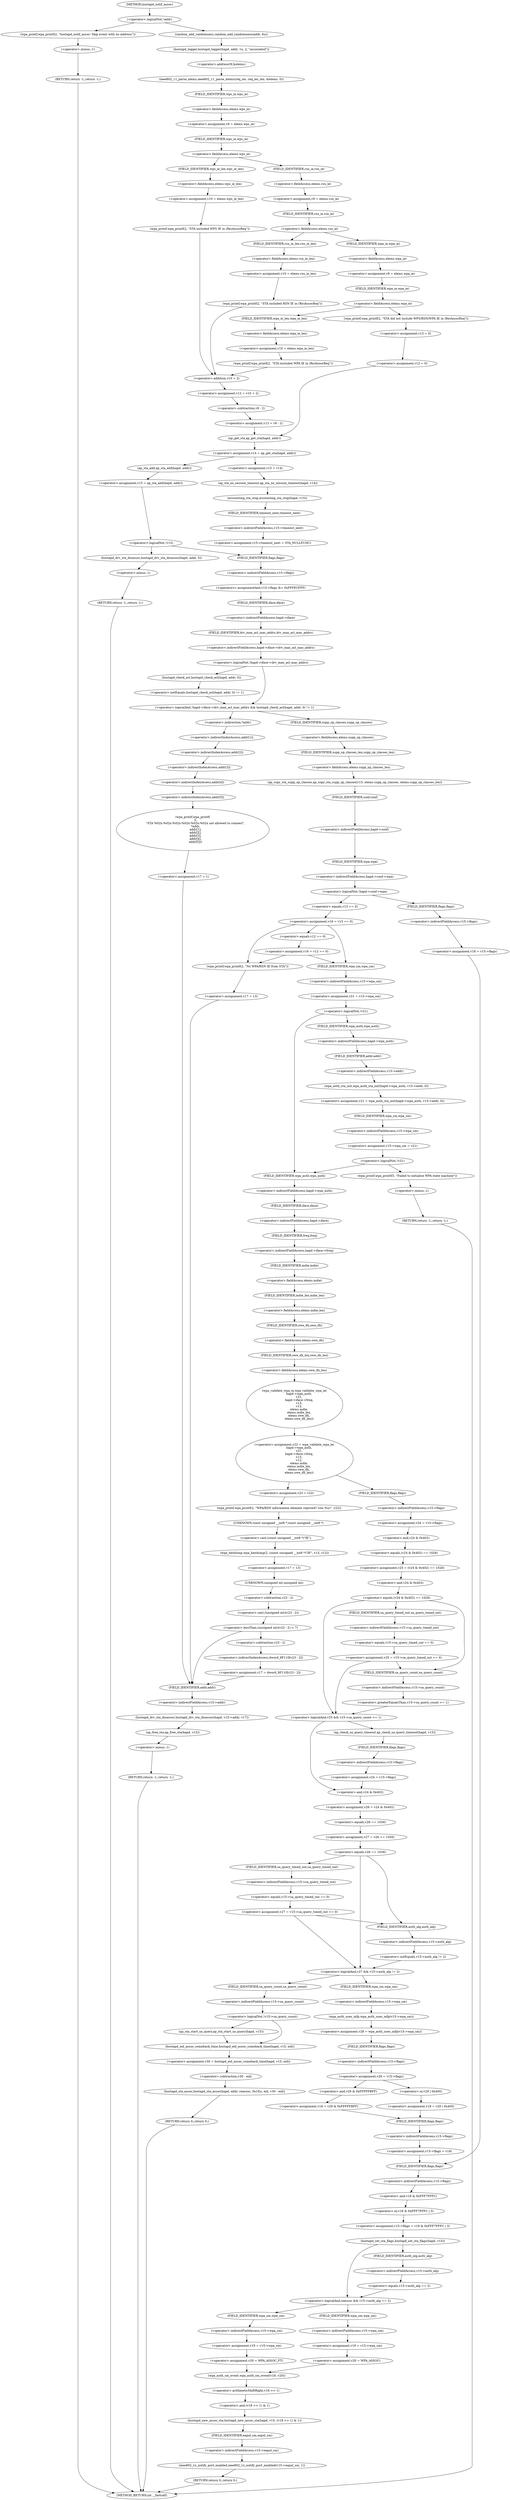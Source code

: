 digraph hostapd_notif_assoc {  
"1000155" [label = "(<operator>.logicalNot,!addr)" ]
"1000158" [label = "(wpa_printf,wpa_printf(2, \"hostapd_notif_assoc: Skip event with no address\"))" ]
"1000161" [label = "(RETURN,return -1;,return -1;)" ]
"1000162" [label = "(<operator>.minus,-1)" ]
"1000164" [label = "(random_add_randomness,random_add_randomness(addr, 6u))" ]
"1000167" [label = "(hostapd_logger,hostapd_logger(hapd, addr, 1u, 2, \"associated\"))" ]
"1000173" [label = "(ieee802_11_parse_elems,ieee802_11_parse_elems(req_ies, req_ies_len, &elems, 0))" ]
"1000176" [label = "(<operator>.addressOf,&elems)" ]
"1000179" [label = "(<operator>.assignment,v9 = elems.wps_ie)" ]
"1000181" [label = "(<operator>.fieldAccess,elems.wps_ie)" ]
"1000183" [label = "(FIELD_IDENTIFIER,wps_ie,wps_ie)" ]
"1000185" [label = "(<operator>.fieldAccess,elems.wps_ie)" ]
"1000187" [label = "(FIELD_IDENTIFIER,wps_ie,wps_ie)" ]
"1000189" [label = "(<operator>.assignment,v10 = elems.wps_ie_len)" ]
"1000191" [label = "(<operator>.fieldAccess,elems.wps_ie_len)" ]
"1000193" [label = "(FIELD_IDENTIFIER,wps_ie_len,wps_ie_len)" ]
"1000194" [label = "(wpa_printf,wpa_printf(2, \"STA included WPS IE in (Re)AssocReq\"))" ]
"1000198" [label = "(<operator>.assignment,v12 = v10 + 2)" ]
"1000200" [label = "(<operator>.addition,v10 + 2)" ]
"1000203" [label = "(<operator>.assignment,v13 = v9 - 2)" ]
"1000205" [label = "(<operator>.subtraction,v9 - 2)" ]
"1000209" [label = "(<operator>.assignment,v9 = elems.rsn_ie)" ]
"1000211" [label = "(<operator>.fieldAccess,elems.rsn_ie)" ]
"1000213" [label = "(FIELD_IDENTIFIER,rsn_ie,rsn_ie)" ]
"1000215" [label = "(<operator>.fieldAccess,elems.rsn_ie)" ]
"1000217" [label = "(FIELD_IDENTIFIER,rsn_ie,rsn_ie)" ]
"1000219" [label = "(<operator>.assignment,v10 = elems.rsn_ie_len)" ]
"1000221" [label = "(<operator>.fieldAccess,elems.rsn_ie_len)" ]
"1000223" [label = "(FIELD_IDENTIFIER,rsn_ie_len,rsn_ie_len)" ]
"1000224" [label = "(wpa_printf,wpa_printf(2, \"STA included RSN IE in (Re)AssocReq\"))" ]
"1000228" [label = "(<operator>.assignment,v9 = elems.wpa_ie)" ]
"1000230" [label = "(<operator>.fieldAccess,elems.wpa_ie)" ]
"1000232" [label = "(FIELD_IDENTIFIER,wpa_ie,wpa_ie)" ]
"1000234" [label = "(<operator>.fieldAccess,elems.wpa_ie)" ]
"1000236" [label = "(FIELD_IDENTIFIER,wpa_ie,wpa_ie)" ]
"1000238" [label = "(<operator>.assignment,v10 = elems.wpa_ie_len)" ]
"1000240" [label = "(<operator>.fieldAccess,elems.wpa_ie_len)" ]
"1000242" [label = "(FIELD_IDENTIFIER,wpa_ie_len,wpa_ie_len)" ]
"1000243" [label = "(wpa_printf,wpa_printf(2, \"STA included WPA IE in (Re)AssocReq\"))" ]
"1000247" [label = "(wpa_printf,wpa_printf(2, \"STA did not include WPS/RSN/WPA IE in (Re)AssocReq\"))" ]
"1000250" [label = "(<operator>.assignment,v13 = 0)" ]
"1000253" [label = "(<operator>.assignment,v12 = 0)" ]
"1000257" [label = "(<operator>.assignment,v14 = ap_get_sta(hapd, addr))" ]
"1000259" [label = "(ap_get_sta,ap_get_sta(hapd, addr))" ]
"1000265" [label = "(<operator>.assignment,v15 = v14)" ]
"1000268" [label = "(ap_sta_no_session_timeout,ap_sta_no_session_timeout(hapd, v14))" ]
"1000271" [label = "(accounting_sta_stop,accounting_sta_stop(hapd, v15))" ]
"1000274" [label = "(<operator>.assignment,v15->timeout_next = STA_NULLFUNC)" ]
"1000275" [label = "(<operator>.indirectFieldAccess,v15->timeout_next)" ]
"1000277" [label = "(FIELD_IDENTIFIER,timeout_next,timeout_next)" ]
"1000281" [label = "(<operator>.assignment,v15 = ap_sta_add(hapd, addr))" ]
"1000283" [label = "(ap_sta_add,ap_sta_add(hapd, addr))" ]
"1000287" [label = "(<operator>.logicalNot,!v15)" ]
"1000290" [label = "(hostapd_drv_sta_disassoc,hostapd_drv_sta_disassoc(hapd, addr, 5))" ]
"1000294" [label = "(RETURN,return -1;,return -1;)" ]
"1000295" [label = "(<operator>.minus,-1)" ]
"1000297" [label = "(<operators>.assignmentAnd,v15->flags &= 0xFFFECFFF)" ]
"1000298" [label = "(<operator>.indirectFieldAccess,v15->flags)" ]
"1000300" [label = "(FIELD_IDENTIFIER,flags,flags)" ]
"1000303" [label = "(<operator>.logicalAnd,!hapd->iface->drv_max_acl_mac_addrs && hostapd_check_acl(hapd, addr, 0) != 1)" ]
"1000304" [label = "(<operator>.logicalNot,!hapd->iface->drv_max_acl_mac_addrs)" ]
"1000305" [label = "(<operator>.indirectFieldAccess,hapd->iface->drv_max_acl_mac_addrs)" ]
"1000306" [label = "(<operator>.indirectFieldAccess,hapd->iface)" ]
"1000308" [label = "(FIELD_IDENTIFIER,iface,iface)" ]
"1000309" [label = "(FIELD_IDENTIFIER,drv_max_acl_mac_addrs,drv_max_acl_mac_addrs)" ]
"1000310" [label = "(<operator>.notEquals,hostapd_check_acl(hapd, addr, 0) != 1)" ]
"1000311" [label = "(hostapd_check_acl,hostapd_check_acl(hapd, addr, 0))" ]
"1000317" [label = "(wpa_printf,wpa_printf(\n      3,\n      \"STA %02x:%02x:%02x:%02x:%02x:%02x not allowed to connect\",\n      *addr,\n      addr[1],\n      addr[2],\n      addr[3],\n      addr[4],\n      addr[5]))" ]
"1000320" [label = "(<operator>.indirection,*addr)" ]
"1000322" [label = "(<operator>.indirectIndexAccess,addr[1])" ]
"1000325" [label = "(<operator>.indirectIndexAccess,addr[2])" ]
"1000328" [label = "(<operator>.indirectIndexAccess,addr[3])" ]
"1000331" [label = "(<operator>.indirectIndexAccess,addr[4])" ]
"1000334" [label = "(<operator>.indirectIndexAccess,addr[5])" ]
"1000337" [label = "(<operator>.assignment,v17 = 1)" ]
"1000341" [label = "(ap_copy_sta_supp_op_classes,ap_copy_sta_supp_op_classes(v15, elems.supp_op_classes, elems.supp_op_classes_len))" ]
"1000343" [label = "(<operator>.fieldAccess,elems.supp_op_classes)" ]
"1000345" [label = "(FIELD_IDENTIFIER,supp_op_classes,supp_op_classes)" ]
"1000346" [label = "(<operator>.fieldAccess,elems.supp_op_classes_len)" ]
"1000348" [label = "(FIELD_IDENTIFIER,supp_op_classes_len,supp_op_classes_len)" ]
"1000350" [label = "(<operator>.logicalNot,!hapd->conf->wpa)" ]
"1000351" [label = "(<operator>.indirectFieldAccess,hapd->conf->wpa)" ]
"1000352" [label = "(<operator>.indirectFieldAccess,hapd->conf)" ]
"1000354" [label = "(FIELD_IDENTIFIER,conf,conf)" ]
"1000355" [label = "(FIELD_IDENTIFIER,wpa,wpa)" ]
"1000357" [label = "(<operator>.assignment,v18 = v15->flags)" ]
"1000359" [label = "(<operator>.indirectFieldAccess,v15->flags)" ]
"1000361" [label = "(FIELD_IDENTIFIER,flags,flags)" ]
"1000363" [label = "(<operator>.assignment,v16 = v13 == 0)" ]
"1000365" [label = "(<operator>.equals,v13 == 0)" ]
"1000370" [label = "(<operator>.assignment,v16 = v12 == 0)" ]
"1000372" [label = "(<operator>.equals,v12 == 0)" ]
"1000378" [label = "(wpa_printf,wpa_printf(2, \"No WPA/RSN IE from STA\"))" ]
"1000381" [label = "(<operator>.assignment,v17 = 13)" ]
"1000385" [label = "(hostapd_drv_sta_disassoc,hostapd_drv_sta_disassoc(hapd, v15->addr, v17))" ]
"1000387" [label = "(<operator>.indirectFieldAccess,v15->addr)" ]
"1000389" [label = "(FIELD_IDENTIFIER,addr,addr)" ]
"1000391" [label = "(ap_free_sta,ap_free_sta(hapd, v15))" ]
"1000394" [label = "(RETURN,return -1;,return -1;)" ]
"1000395" [label = "(<operator>.minus,-1)" ]
"1000397" [label = "(<operator>.assignment,v21 = v15->wpa_sm)" ]
"1000399" [label = "(<operator>.indirectFieldAccess,v15->wpa_sm)" ]
"1000401" [label = "(FIELD_IDENTIFIER,wpa_sm,wpa_sm)" ]
"1000403" [label = "(<operator>.logicalNot,!v21)" ]
"1000406" [label = "(<operator>.assignment,v21 = wpa_auth_sta_init(hapd->wpa_auth, v15->addr, 0))" ]
"1000408" [label = "(wpa_auth_sta_init,wpa_auth_sta_init(hapd->wpa_auth, v15->addr, 0))" ]
"1000409" [label = "(<operator>.indirectFieldAccess,hapd->wpa_auth)" ]
"1000411" [label = "(FIELD_IDENTIFIER,wpa_auth,wpa_auth)" ]
"1000412" [label = "(<operator>.indirectFieldAccess,v15->addr)" ]
"1000414" [label = "(FIELD_IDENTIFIER,addr,addr)" ]
"1000416" [label = "(<operator>.assignment,v15->wpa_sm = v21)" ]
"1000417" [label = "(<operator>.indirectFieldAccess,v15->wpa_sm)" ]
"1000419" [label = "(FIELD_IDENTIFIER,wpa_sm,wpa_sm)" ]
"1000422" [label = "(<operator>.logicalNot,!v21)" ]
"1000425" [label = "(wpa_printf,wpa_printf(5, \"Failed to initialize WPA state machine\"))" ]
"1000428" [label = "(RETURN,return -1;,return -1;)" ]
"1000429" [label = "(<operator>.minus,-1)" ]
"1000431" [label = "(<operator>.assignment,v22 = wpa_validate_wpa_ie(\n          hapd->wpa_auth,\n          v21,\n          hapd->iface->freq,\n          v13,\n          v12,\n          elems.mdie,\n          elems.mdie_len,\n          elems.owe_dh,\n          elems.owe_dh_len))" ]
"1000433" [label = "(wpa_validate_wpa_ie,wpa_validate_wpa_ie(\n          hapd->wpa_auth,\n          v21,\n          hapd->iface->freq,\n          v13,\n          v12,\n          elems.mdie,\n          elems.mdie_len,\n          elems.owe_dh,\n          elems.owe_dh_len))" ]
"1000434" [label = "(<operator>.indirectFieldAccess,hapd->wpa_auth)" ]
"1000436" [label = "(FIELD_IDENTIFIER,wpa_auth,wpa_auth)" ]
"1000438" [label = "(<operator>.indirectFieldAccess,hapd->iface->freq)" ]
"1000439" [label = "(<operator>.indirectFieldAccess,hapd->iface)" ]
"1000441" [label = "(FIELD_IDENTIFIER,iface,iface)" ]
"1000442" [label = "(FIELD_IDENTIFIER,freq,freq)" ]
"1000445" [label = "(<operator>.fieldAccess,elems.mdie)" ]
"1000447" [label = "(FIELD_IDENTIFIER,mdie,mdie)" ]
"1000448" [label = "(<operator>.fieldAccess,elems.mdie_len)" ]
"1000450" [label = "(FIELD_IDENTIFIER,mdie_len,mdie_len)" ]
"1000451" [label = "(<operator>.fieldAccess,elems.owe_dh)" ]
"1000453" [label = "(FIELD_IDENTIFIER,owe_dh,owe_dh)" ]
"1000454" [label = "(<operator>.fieldAccess,elems.owe_dh_len)" ]
"1000456" [label = "(FIELD_IDENTIFIER,owe_dh_len,owe_dh_len)" ]
"1000460" [label = "(<operator>.assignment,v23 = v22)" ]
"1000463" [label = "(wpa_printf,wpa_printf(2, \"WPA/RSN information element rejected? (res %u)\", v22))" ]
"1000467" [label = "(wpa_hexdump,wpa_hexdump(2, (const unsigned __int8 *)\"IE\", v13, v12))" ]
"1000469" [label = "(<operator>.cast,(const unsigned __int8 *)\"IE\")" ]
"1000470" [label = "(UNKNOWN,const unsigned __int8 *,const unsigned __int8 *)" ]
"1000474" [label = "(<operator>.assignment,v17 = 13)" ]
"1000478" [label = "(<operator>.lessThan,(unsigned int)(v23 - 2) < 7)" ]
"1000479" [label = "(<operator>.cast,(unsigned int)(v23 - 2))" ]
"1000480" [label = "(UNKNOWN,unsigned int,unsigned int)" ]
"1000481" [label = "(<operator>.subtraction,v23 - 2)" ]
"1000485" [label = "(<operator>.assignment,v17 = dword_9F110[v23 - 2])" ]
"1000487" [label = "(<operator>.indirectIndexAccess,dword_9F110[v23 - 2])" ]
"1000489" [label = "(<operator>.subtraction,v23 - 2)" ]
"1000493" [label = "(<operator>.assignment,v24 = v15->flags)" ]
"1000495" [label = "(<operator>.indirectFieldAccess,v15->flags)" ]
"1000497" [label = "(FIELD_IDENTIFIER,flags,flags)" ]
"1000498" [label = "(<operator>.assignment,v25 = (v24 & 0x402) == 1026)" ]
"1000500" [label = "(<operator>.equals,(v24 & 0x402) == 1026)" ]
"1000501" [label = "(<operator>.and,v24 & 0x402)" ]
"1000506" [label = "(<operator>.equals,(v24 & 0x402) == 1026)" ]
"1000507" [label = "(<operator>.and,v24 & 0x402)" ]
"1000511" [label = "(<operator>.assignment,v25 = v15->sa_query_timed_out == 0)" ]
"1000513" [label = "(<operator>.equals,v15->sa_query_timed_out == 0)" ]
"1000514" [label = "(<operator>.indirectFieldAccess,v15->sa_query_timed_out)" ]
"1000516" [label = "(FIELD_IDENTIFIER,sa_query_timed_out,sa_query_timed_out)" ]
"1000519" [label = "(<operator>.logicalAnd,v25 && v15->sa_query_count >= 1)" ]
"1000521" [label = "(<operator>.greaterEqualsThan,v15->sa_query_count >= 1)" ]
"1000522" [label = "(<operator>.indirectFieldAccess,v15->sa_query_count)" ]
"1000524" [label = "(FIELD_IDENTIFIER,sa_query_count,sa_query_count)" ]
"1000527" [label = "(ap_check_sa_query_timeout,ap_check_sa_query_timeout(hapd, v15))" ]
"1000530" [label = "(<operator>.assignment,v24 = v15->flags)" ]
"1000532" [label = "(<operator>.indirectFieldAccess,v15->flags)" ]
"1000534" [label = "(FIELD_IDENTIFIER,flags,flags)" ]
"1000535" [label = "(<operator>.assignment,v26 = v24 & 0x402)" ]
"1000537" [label = "(<operator>.and,v24 & 0x402)" ]
"1000540" [label = "(<operator>.assignment,v27 = v26 == 1026)" ]
"1000542" [label = "(<operator>.equals,v26 == 1026)" ]
"1000546" [label = "(<operator>.equals,v26 == 1026)" ]
"1000549" [label = "(<operator>.assignment,v27 = v15->sa_query_timed_out == 0)" ]
"1000551" [label = "(<operator>.equals,v15->sa_query_timed_out == 0)" ]
"1000552" [label = "(<operator>.indirectFieldAccess,v15->sa_query_timed_out)" ]
"1000554" [label = "(FIELD_IDENTIFIER,sa_query_timed_out,sa_query_timed_out)" ]
"1000557" [label = "(<operator>.logicalAnd,v27 && v15->auth_alg != 2)" ]
"1000559" [label = "(<operator>.notEquals,v15->auth_alg != 2)" ]
"1000560" [label = "(<operator>.indirectFieldAccess,v15->auth_alg)" ]
"1000562" [label = "(FIELD_IDENTIFIER,auth_alg,auth_alg)" ]
"1000566" [label = "(<operator>.logicalNot,!v15->sa_query_count)" ]
"1000567" [label = "(<operator>.indirectFieldAccess,v15->sa_query_count)" ]
"1000569" [label = "(FIELD_IDENTIFIER,sa_query_count,sa_query_count)" ]
"1000570" [label = "(ap_sta_start_sa_query,ap_sta_start_sa_query(hapd, v15))" ]
"1000573" [label = "(<operator>.assignment,v30 = hostapd_eid_assoc_comeback_time(hapd, v15, eid))" ]
"1000575" [label = "(hostapd_eid_assoc_comeback_time,hostapd_eid_assoc_comeback_time(hapd, v15, eid))" ]
"1000579" [label = "(hostapd_sta_assoc,hostapd_sta_assoc(hapd, addr, reassoc, 0x1Eu, eid, v30 - eid))" ]
"1000585" [label = "(<operator>.subtraction,v30 - eid)" ]
"1000588" [label = "(RETURN,return 0;,return 0;)" ]
"1000590" [label = "(<operator>.assignment,v28 = wpa_auth_uses_mfp(v15->wpa_sm))" ]
"1000592" [label = "(wpa_auth_uses_mfp,wpa_auth_uses_mfp(v15->wpa_sm))" ]
"1000593" [label = "(<operator>.indirectFieldAccess,v15->wpa_sm)" ]
"1000595" [label = "(FIELD_IDENTIFIER,wpa_sm,wpa_sm)" ]
"1000596" [label = "(<operator>.assignment,v29 = v15->flags)" ]
"1000598" [label = "(<operator>.indirectFieldAccess,v15->flags)" ]
"1000600" [label = "(FIELD_IDENTIFIER,flags,flags)" ]
"1000603" [label = "(<operator>.assignment,v18 = v29 | 0x400)" ]
"1000605" [label = "(<operator>.or,v29 | 0x400)" ]
"1000609" [label = "(<operator>.assignment,v18 = v29 & 0xFFFFFBFF)" ]
"1000611" [label = "(<operator>.and,v29 & 0xFFFFFBFF)" ]
"1000614" [label = "(<operator>.assignment,v15->flags = v18)" ]
"1000615" [label = "(<operator>.indirectFieldAccess,v15->flags)" ]
"1000617" [label = "(FIELD_IDENTIFIER,flags,flags)" ]
"1000620" [label = "(<operator>.assignment,v15->flags = v18 & 0xFFF7FFFC | 3)" ]
"1000621" [label = "(<operator>.indirectFieldAccess,v15->flags)" ]
"1000623" [label = "(FIELD_IDENTIFIER,flags,flags)" ]
"1000624" [label = "(<operator>.or,v18 & 0xFFF7FFFC | 3)" ]
"1000625" [label = "(<operator>.and,v18 & 0xFFF7FFFC)" ]
"1000629" [label = "(hostapd_set_sta_flags,hostapd_set_sta_flags(hapd, v15))" ]
"1000633" [label = "(<operator>.logicalAnd,reassoc && v15->auth_alg == 2)" ]
"1000635" [label = "(<operator>.equals,v15->auth_alg == 2)" ]
"1000636" [label = "(<operator>.indirectFieldAccess,v15->auth_alg)" ]
"1000638" [label = "(FIELD_IDENTIFIER,auth_alg,auth_alg)" ]
"1000641" [label = "(<operator>.assignment,v19 = v15->wpa_sm)" ]
"1000643" [label = "(<operator>.indirectFieldAccess,v15->wpa_sm)" ]
"1000645" [label = "(FIELD_IDENTIFIER,wpa_sm,wpa_sm)" ]
"1000646" [label = "(<operator>.assignment,v20 = WPA_ASSOC_FT)" ]
"1000651" [label = "(<operator>.assignment,v19 = v15->wpa_sm)" ]
"1000653" [label = "(<operator>.indirectFieldAccess,v15->wpa_sm)" ]
"1000655" [label = "(FIELD_IDENTIFIER,wpa_sm,wpa_sm)" ]
"1000656" [label = "(<operator>.assignment,v20 = WPA_ASSOC)" ]
"1000659" [label = "(wpa_auth_sm_event,wpa_auth_sm_event(v19, v20))" ]
"1000662" [label = "(hostapd_new_assoc_sta,hostapd_new_assoc_sta(hapd, v15, (v18 >> 1) & 1))" ]
"1000665" [label = "(<operator>.and,(v18 >> 1) & 1)" ]
"1000666" [label = "(<operator>.arithmeticShiftRight,v18 >> 1)" ]
"1000670" [label = "(ieee802_1x_notify_port_enabled,ieee802_1x_notify_port_enabled(v15->eapol_sm, 1))" ]
"1000671" [label = "(<operator>.indirectFieldAccess,v15->eapol_sm)" ]
"1000673" [label = "(FIELD_IDENTIFIER,eapol_sm,eapol_sm)" ]
"1000675" [label = "(RETURN,return 0;,return 0;)" ]
"1000124" [label = "(METHOD,hostapd_notif_assoc)" ]
"1000677" [label = "(METHOD_RETURN,int __fastcall)" ]
  "1000155" -> "1000158" 
  "1000155" -> "1000164" 
  "1000158" -> "1000162" 
  "1000161" -> "1000677" 
  "1000162" -> "1000161" 
  "1000164" -> "1000167" 
  "1000167" -> "1000176" 
  "1000173" -> "1000183" 
  "1000176" -> "1000173" 
  "1000179" -> "1000187" 
  "1000181" -> "1000179" 
  "1000183" -> "1000181" 
  "1000185" -> "1000193" 
  "1000185" -> "1000213" 
  "1000187" -> "1000185" 
  "1000189" -> "1000194" 
  "1000191" -> "1000189" 
  "1000193" -> "1000191" 
  "1000194" -> "1000200" 
  "1000198" -> "1000205" 
  "1000200" -> "1000198" 
  "1000203" -> "1000259" 
  "1000205" -> "1000203" 
  "1000209" -> "1000217" 
  "1000211" -> "1000209" 
  "1000213" -> "1000211" 
  "1000215" -> "1000223" 
  "1000215" -> "1000232" 
  "1000217" -> "1000215" 
  "1000219" -> "1000224" 
  "1000221" -> "1000219" 
  "1000223" -> "1000221" 
  "1000224" -> "1000200" 
  "1000228" -> "1000236" 
  "1000230" -> "1000228" 
  "1000232" -> "1000230" 
  "1000234" -> "1000242" 
  "1000234" -> "1000247" 
  "1000236" -> "1000234" 
  "1000238" -> "1000243" 
  "1000240" -> "1000238" 
  "1000242" -> "1000240" 
  "1000243" -> "1000200" 
  "1000247" -> "1000250" 
  "1000250" -> "1000253" 
  "1000253" -> "1000259" 
  "1000257" -> "1000265" 
  "1000257" -> "1000283" 
  "1000259" -> "1000257" 
  "1000265" -> "1000268" 
  "1000268" -> "1000271" 
  "1000271" -> "1000277" 
  "1000274" -> "1000300" 
  "1000275" -> "1000274" 
  "1000277" -> "1000275" 
  "1000281" -> "1000287" 
  "1000283" -> "1000281" 
  "1000287" -> "1000290" 
  "1000287" -> "1000300" 
  "1000290" -> "1000295" 
  "1000294" -> "1000677" 
  "1000295" -> "1000294" 
  "1000297" -> "1000308" 
  "1000298" -> "1000297" 
  "1000300" -> "1000298" 
  "1000303" -> "1000320" 
  "1000303" -> "1000345" 
  "1000304" -> "1000303" 
  "1000304" -> "1000311" 
  "1000305" -> "1000304" 
  "1000306" -> "1000309" 
  "1000308" -> "1000306" 
  "1000309" -> "1000305" 
  "1000310" -> "1000303" 
  "1000311" -> "1000310" 
  "1000317" -> "1000337" 
  "1000320" -> "1000322" 
  "1000322" -> "1000325" 
  "1000325" -> "1000328" 
  "1000328" -> "1000331" 
  "1000331" -> "1000334" 
  "1000334" -> "1000317" 
  "1000337" -> "1000389" 
  "1000341" -> "1000354" 
  "1000343" -> "1000348" 
  "1000345" -> "1000343" 
  "1000346" -> "1000341" 
  "1000348" -> "1000346" 
  "1000350" -> "1000361" 
  "1000350" -> "1000365" 
  "1000351" -> "1000350" 
  "1000352" -> "1000355" 
  "1000354" -> "1000352" 
  "1000355" -> "1000351" 
  "1000357" -> "1000623" 
  "1000359" -> "1000357" 
  "1000361" -> "1000359" 
  "1000363" -> "1000372" 
  "1000363" -> "1000378" 
  "1000363" -> "1000401" 
  "1000365" -> "1000363" 
  "1000370" -> "1000378" 
  "1000370" -> "1000401" 
  "1000372" -> "1000370" 
  "1000378" -> "1000381" 
  "1000381" -> "1000389" 
  "1000385" -> "1000391" 
  "1000387" -> "1000385" 
  "1000389" -> "1000387" 
  "1000391" -> "1000395" 
  "1000394" -> "1000677" 
  "1000395" -> "1000394" 
  "1000397" -> "1000403" 
  "1000399" -> "1000397" 
  "1000401" -> "1000399" 
  "1000403" -> "1000411" 
  "1000403" -> "1000436" 
  "1000406" -> "1000419" 
  "1000408" -> "1000406" 
  "1000409" -> "1000414" 
  "1000411" -> "1000409" 
  "1000412" -> "1000408" 
  "1000414" -> "1000412" 
  "1000416" -> "1000422" 
  "1000417" -> "1000416" 
  "1000419" -> "1000417" 
  "1000422" -> "1000425" 
  "1000422" -> "1000436" 
  "1000425" -> "1000429" 
  "1000428" -> "1000677" 
  "1000429" -> "1000428" 
  "1000431" -> "1000460" 
  "1000431" -> "1000497" 
  "1000433" -> "1000431" 
  "1000434" -> "1000441" 
  "1000436" -> "1000434" 
  "1000438" -> "1000447" 
  "1000439" -> "1000442" 
  "1000441" -> "1000439" 
  "1000442" -> "1000438" 
  "1000445" -> "1000450" 
  "1000447" -> "1000445" 
  "1000448" -> "1000453" 
  "1000450" -> "1000448" 
  "1000451" -> "1000456" 
  "1000453" -> "1000451" 
  "1000454" -> "1000433" 
  "1000456" -> "1000454" 
  "1000460" -> "1000463" 
  "1000463" -> "1000470" 
  "1000467" -> "1000474" 
  "1000469" -> "1000467" 
  "1000470" -> "1000469" 
  "1000474" -> "1000480" 
  "1000478" -> "1000489" 
  "1000478" -> "1000389" 
  "1000479" -> "1000478" 
  "1000480" -> "1000481" 
  "1000481" -> "1000479" 
  "1000485" -> "1000389" 
  "1000487" -> "1000485" 
  "1000489" -> "1000487" 
  "1000493" -> "1000501" 
  "1000495" -> "1000493" 
  "1000497" -> "1000495" 
  "1000498" -> "1000507" 
  "1000500" -> "1000498" 
  "1000501" -> "1000500" 
  "1000506" -> "1000516" 
  "1000506" -> "1000519" 
  "1000506" -> "1000524" 
  "1000507" -> "1000506" 
  "1000511" -> "1000519" 
  "1000511" -> "1000524" 
  "1000513" -> "1000511" 
  "1000514" -> "1000513" 
  "1000516" -> "1000514" 
  "1000519" -> "1000527" 
  "1000519" -> "1000537" 
  "1000521" -> "1000519" 
  "1000522" -> "1000521" 
  "1000524" -> "1000522" 
  "1000527" -> "1000534" 
  "1000530" -> "1000537" 
  "1000532" -> "1000530" 
  "1000534" -> "1000532" 
  "1000535" -> "1000542" 
  "1000537" -> "1000535" 
  "1000540" -> "1000546" 
  "1000542" -> "1000540" 
  "1000546" -> "1000554" 
  "1000546" -> "1000557" 
  "1000546" -> "1000562" 
  "1000549" -> "1000557" 
  "1000549" -> "1000562" 
  "1000551" -> "1000549" 
  "1000552" -> "1000551" 
  "1000554" -> "1000552" 
  "1000557" -> "1000569" 
  "1000557" -> "1000595" 
  "1000559" -> "1000557" 
  "1000560" -> "1000559" 
  "1000562" -> "1000560" 
  "1000566" -> "1000570" 
  "1000566" -> "1000575" 
  "1000567" -> "1000566" 
  "1000569" -> "1000567" 
  "1000570" -> "1000575" 
  "1000573" -> "1000585" 
  "1000575" -> "1000573" 
  "1000579" -> "1000588" 
  "1000585" -> "1000579" 
  "1000588" -> "1000677" 
  "1000590" -> "1000600" 
  "1000592" -> "1000590" 
  "1000593" -> "1000592" 
  "1000595" -> "1000593" 
  "1000596" -> "1000605" 
  "1000596" -> "1000611" 
  "1000598" -> "1000596" 
  "1000600" -> "1000598" 
  "1000603" -> "1000617" 
  "1000605" -> "1000603" 
  "1000609" -> "1000617" 
  "1000611" -> "1000609" 
  "1000614" -> "1000623" 
  "1000615" -> "1000614" 
  "1000617" -> "1000615" 
  "1000620" -> "1000629" 
  "1000621" -> "1000625" 
  "1000623" -> "1000621" 
  "1000624" -> "1000620" 
  "1000625" -> "1000624" 
  "1000629" -> "1000633" 
  "1000629" -> "1000638" 
  "1000633" -> "1000645" 
  "1000633" -> "1000655" 
  "1000635" -> "1000633" 
  "1000636" -> "1000635" 
  "1000638" -> "1000636" 
  "1000641" -> "1000646" 
  "1000643" -> "1000641" 
  "1000645" -> "1000643" 
  "1000646" -> "1000659" 
  "1000651" -> "1000656" 
  "1000653" -> "1000651" 
  "1000655" -> "1000653" 
  "1000656" -> "1000659" 
  "1000659" -> "1000666" 
  "1000662" -> "1000673" 
  "1000665" -> "1000662" 
  "1000666" -> "1000665" 
  "1000670" -> "1000675" 
  "1000671" -> "1000670" 
  "1000673" -> "1000671" 
  "1000675" -> "1000677" 
  "1000124" -> "1000155" 
}

